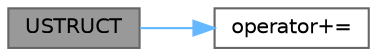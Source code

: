 digraph "USTRUCT"
{
 // INTERACTIVE_SVG=YES
 // LATEX_PDF_SIZE
  bgcolor="transparent";
  edge [fontname=Helvetica,fontsize=10,labelfontname=Helvetica,labelfontsize=10];
  node [fontname=Helvetica,fontsize=10,shape=box,height=0.2,width=0.4];
  rankdir="LR";
  Node1 [id="Node000001",label="USTRUCT",height=0.2,width=0.4,color="gray40", fillcolor="grey60", style="filled", fontcolor="black",tooltip="Structure used to describe compiling time of a shader type (for all the instances of it that we have ..."];
  Node1 -> Node2 [id="edge1_Node000001_Node000002",color="steelblue1",style="solid",tooltip=" "];
  Node2 [id="Node000002",label="operator+=",height=0.2,width=0.4,color="grey40", fillcolor="white", style="filled",URL="$d6/d84/GenericPlatform_8h.html#ab639858bee7fc25287c6a542b1e3f298",tooltip=" "];
}
